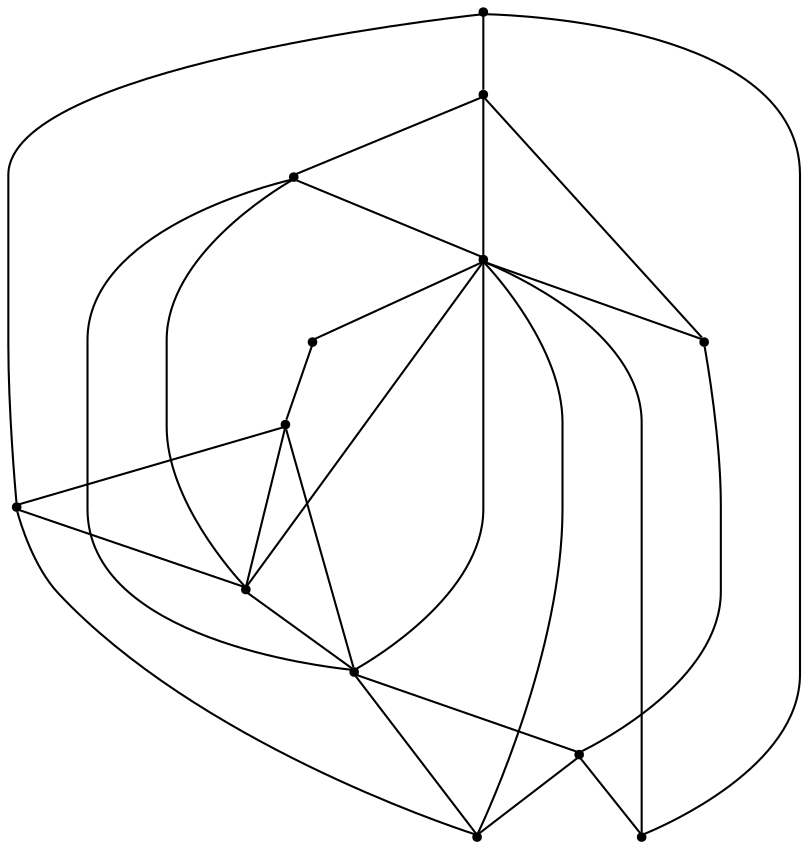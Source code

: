 graph {
  node [shape=point,comment="{\"directed\":false,\"doi\":\"10.1007/978-3-030-35802-0_8\",\"figure\":\"9 (2)\"}"]

  v0 [pos="1206.7808003055577,977.9677727389367"]
  v1 [pos="1167.01091878422,1028.4499988486991"]
  v2 [pos="1451.3426814211243,681.1198200364116"]
  v3 [pos="1423.2132002609383,781.8888038555566"]
  v4 [pos="1347.1073389507849,1031.0003718488379"]
  v5 [pos="1254.5082000060288,879.1823417114126"]
  v6 [pos="981.3334067847279,1031.0003718488379"]
  v7 [pos="1376.753658226737,654.9857775695814"]
  v8 [pos="1329.7482732150165,532.6855424877315"]
  v9 [pos="1236.5167156620462,920.323861681367"]
  v10 [pos="1382.8535361654526,603.2959268255281"]
  v11 [pos="1184.5511479220097,624.4375766278797"]
  v12 [pos="1094.7692302349415,608.0800063866745"]

  v0 -- v1 [id="-1",pos="1206.7808003055577,977.9677727389367 1167.01091878422,1028.4499988486991 1167.01091878422,1028.4499988486991 1167.01091878422,1028.4499988486991"]
  v6 -- v1 [id="-2",pos="981.3334067847279,1031.0003718488379 1167.01091878422,1028.4499988486991 1167.01091878422,1028.4499988486991 1167.01091878422,1028.4499988486991"]
  v1 -- v4 [id="-3",pos="1167.01091878422,1028.4499988486991 1347.1073389507849,1031.0003718488379 1347.1073389507849,1031.0003718488379 1347.1073389507849,1031.0003718488379"]
  v6 -- v8 [id="-4",pos="981.3334067847279,1031.0003718488379 1329.7482732150165,532.6855424877315 1329.7482732150165,532.6855424877315 1329.7482732150165,532.6855424877315"]
  v12 -- v11 [id="-5",pos="1094.7692302349415,608.0800063866745 1184.5511479220097,624.4375766278797 1184.5511479220097,624.4375766278797 1184.5511479220097,624.4375766278797"]
  v11 -- v2 [id="-6",pos="1184.5511479220097,624.4375766278797 1451.3426814211243,681.1198200364116 1451.3426814211243,681.1198200364116 1451.3426814211243,681.1198200364116"]
  v11 -- v3 [id="-7",pos="1184.5511479220097,624.4375766278797 1423.2132002609383,781.8888038555566 1423.2132002609383,781.8888038555566 1423.2132002609383,781.8888038555566"]
  v0 -- v9 [id="-8",pos="1206.7808003055577,977.9677727389367 1236.5167156620462,920.323861681367 1236.5167156620462,920.323861681367 1236.5167156620462,920.323861681367"]
  v9 -- v5 [id="-9",pos="1236.5167156620462,920.323861681367 1254.5082000060288,879.1823417114126 1254.5082000060288,879.1823417114126 1254.5082000060288,879.1823417114126"]
  v5 -- v7 [id="-10",pos="1254.5082000060288,879.1823417114126 1376.753658226737,654.9857775695814 1376.753658226737,654.9857775695814 1376.753658226737,654.9857775695814"]
  v5 -- v10 [id="-12",pos="1254.5082000060288,879.1823417114126 1382.8535361654526,603.2959268255281 1382.8535361654526,603.2959268255281 1382.8535361654526,603.2959268255281"]
  v8 -- v10 [id="-13",pos="1329.7482732150165,532.6855424877315 1382.8535361654526,603.2959268255281 1382.8535361654526,603.2959268255281 1382.8535361654526,603.2959268255281"]
  v10 -- v2 [id="-14",pos="1382.8535361654526,603.2959268255281 1451.3426814211243,681.1198200364116 1451.3426814211243,681.1198200364116 1451.3426814211243,681.1198200364116"]
  v8 -- v9 [id="-15",pos="1329.7482732150165,532.6855424877315 1236.5167156620462,920.323861681367 1236.5167156620462,920.323861681367 1236.5167156620462,920.323861681367"]
  v4 -- v7 [id="-16",pos="1347.1073389507849,1031.0003718488379 1376.753658226737,654.9857775695814 1376.753658226737,654.9857775695814 1376.753658226737,654.9857775695814"]
  v7 -- v10 [id="-17",pos="1376.753658226737,654.9857775695814 1382.8535361654526,603.2959268255281 1382.8535361654526,603.2959268255281 1382.8535361654526,603.2959268255281"]
  v4 -- v5 [id="-18",pos="1347.1073389507849,1031.0003718488379 1254.5082000060288,879.1823417114126 1254.5082000060288,879.1823417114126 1254.5082000060288,879.1823417114126"]
  v5 -- v12 [id="-19",pos="1254.5082000060288,879.1823417114126 1094.7692302349415,608.0800063866745 1094.7692302349415,608.0800063866745 1094.7692302349415,608.0800063866745"]
  v5 -- v1 [id="-21",pos="1254.5082000060288,879.1823417114126 1167.01091878422,1028.4499988486991 1167.01091878422,1028.4499988486991 1167.01091878422,1028.4499988486991"]
  v7 -- v11 [id="-22",pos="1376.753658226737,654.9857775695814 1184.5511479220097,624.4375766278797 1184.5511479220097,624.4375766278797 1184.5511479220097,624.4375766278797"]
  v3 -- v7 [id="-27",pos="1423.2132002609383,781.8888038555566 1376.753658226737,654.9857775695814 1376.753658226737,654.9857775695814 1376.753658226737,654.9857775695814"]
  v7 -- v8 [id="-28",pos="1376.753658226737,654.9857775695814 1329.7482732150165,532.6855424877315 1329.7482732150165,532.6855424877315 1329.7482732150165,532.6855424877315"]
  v3 -- v5 [id="-29",pos="1423.2132002609383,781.8888038555566 1254.5082000060288,879.1823417114126 1254.5082000060288,879.1823417114126 1254.5082000060288,879.1823417114126"]
  v5 -- v6 [id="-30",pos="1254.5082000060288,879.1823417114126 981.3334067847279,1031.0003718488379 981.3334067847279,1031.0003718488379 981.3334067847279,1031.0003718488379"]
  v2 -- v3 [id="-31",pos="1451.3426814211243,681.1198200364116 1423.2132002609383,781.8888038555566 1423.2132002609383,781.8888038555566 1423.2132002609383,781.8888038555566"]
  v3 -- v4 [id="-32",pos="1423.2132002609383,781.8888038555566 1347.1073389507849,1031.0003718488379 1347.1073389507849,1031.0003718488379 1347.1073389507849,1031.0003718488379"]
  v2 -- v0 [id="-33",pos="1451.3426814211243,681.1198200364116 1206.7808003055577,977.9677727389367 1206.7808003055577,977.9677727389367 1206.7808003055577,977.9677727389367"]
}